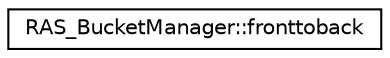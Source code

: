 digraph G
{
  edge [fontname="Helvetica",fontsize="10",labelfontname="Helvetica",labelfontsize="10"];
  node [fontname="Helvetica",fontsize="10",shape=record];
  rankdir=LR;
  Node1 [label="RAS_BucketManager::fronttoback",height=0.2,width=0.4,color="black", fillcolor="white", style="filled",URL="$df/d53/structRAS__BucketManager_1_1fronttoback.html"];
}

